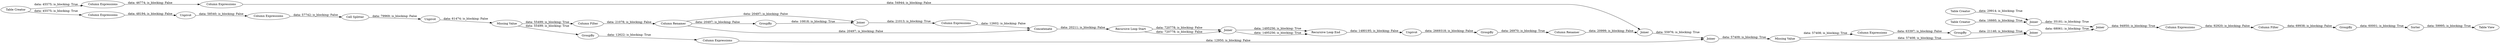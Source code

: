 digraph {
	"-4851532391684860392_5" [label="Recursive Loop End"]
	"-4851532391684860392_68" [label="Column Expressions"]
	"-4851532391684860392_70" [label=GroupBy]
	"-4851532391684860392_66" [label="Table Creator"]
	"-4851532391684860392_61" [label="Column Expressions"]
	"-4851532391684860392_69" [label="Column Expressions"]
	"-4851532391684860392_62" [label=Joiner]
	"-4851532391684860392_43" [label="Table View"]
	"-4851532391684860392_28" [label=Joiner]
	"-4851532391684860392_30" [label="Column Expressions"]
	"-4851532391684860392_37" [label=Joiner]
	"-4851532391684860392_4" [label=Unpivot]
	"-4851532391684860392_25" [label=Unpivot]
	"-4851532391684860392_10" [label="Column Renamer"]
	"-4851532391684860392_71" [label="Column Expressions"]
	"-4851532391684860392_63" [label="Missing Value"]
	"-4851532391684860392_2" [label="Recursive Loop Start"]
	"-4851532391684860392_44" [label=Sorter]
	"-4851532391684860392_27" [label="Column Renamer"]
	"-4851532391684860392_24" [label="Column Expressions"]
	"-4851532391684860392_38" [label=Joiner]
	"-4851532391684860392_56" [label="Column Expressions"]
	"-4851532391684860392_67" [label="Table Creator"]
	"-4851532391684860392_49" [label="Column Filter"]
	"-4851532391684860392_6" [label="Cell Splitter"]
	"-4851532391684860392_60" [label=GroupBy]
	"-4851532391684860392_7" [label="Missing Value"]
	"-4851532391684860392_26" [label=GroupBy]
	"-4851532391684860392_39" [label=GroupBy]
	"-4851532391684860392_64" [label="Table Creator"]
	"-4851532391684860392_11" [label=Joiner]
	"-4851532391684860392_31" [label=Concatenate]
	"-4851532391684860392_8" [label=Unpivot]
	"-4851532391684860392_51" [label="Column Expressions"]
	"-4851532391684860392_9" [label="Column Filter"]
	"-4851532391684860392_72" [label=Joiner]
	"-4851532391684860392_33" [label=Joiner]
	"-4851532391684860392_29" [label=GroupBy]
	"-4851532391684860392_72" -> "-4851532391684860392_38" [label="data: 68061; is_blocking: True"]
	"-4851532391684860392_37" -> "-4851532391684860392_38" [label="data: 35181; is_blocking: True"]
	"-4851532391684860392_33" -> "-4851532391684860392_30" [label="data: 21013; is_blocking: True"]
	"-4851532391684860392_64" -> "-4851532391684860392_68" [label="data: 45575; is_blocking: True"]
	"-4851532391684860392_39" -> "-4851532391684860392_44" [label="data: 60001; is_blocking: True"]
	"-4851532391684860392_4" -> "-4851532391684860392_24" [label="data: 58540; is_blocking: False"]
	"-4851532391684860392_60" -> "-4851532391684860392_61" [label="data: 12622; is_blocking: True"]
	"-4851532391684860392_5" -> "-4851532391684860392_25" [label="data: 1480195; is_blocking: False"]
	"-4851532391684860392_49" -> "-4851532391684860392_39" [label="data: 69938; is_blocking: False"]
	"-4851532391684860392_7" -> "-4851532391684860392_9" [label="data: 55499; is_blocking: True"]
	"-4851532391684860392_10" -> "-4851532391684860392_29" [label="data: 20497; is_blocking: False"]
	"-4851532391684860392_44" -> "-4851532391684860392_43" [label="data: 59995; is_blocking: True"]
	"-4851532391684860392_10" -> "-4851532391684860392_31" [label="data: 20497; is_blocking: False"]
	"-4851532391684860392_10" -> "-4851532391684860392_33" [label="data: 20497; is_blocking: False"]
	"-4851532391684860392_6" -> "-4851532391684860392_8" [label="data: 79969; is_blocking: False"]
	"-4851532391684860392_56" -> "-4851532391684860392_4" [label="data: 48194; is_blocking: False"]
	"-4851532391684860392_9" -> "-4851532391684860392_10" [label="data: 21078; is_blocking: False"]
	"-4851532391684860392_30" -> "-4851532391684860392_31" [label="data: 12602; is_blocking: False"]
	"-4851532391684860392_7" -> "-4851532391684860392_60" [label="data: 55499; is_blocking: True"]
	"-4851532391684860392_69" -> "-4851532391684860392_62" [label="data: 54944; is_blocking: False"]
	"-4851532391684860392_61" -> "-4851532391684860392_28" [label="data: 12950; is_blocking: False"]
	"-4851532391684860392_11" -> "-4851532391684860392_5" [label="data: 1495256; is_blocking: True"]
	"-4851532391684860392_11" -> "-4851532391684860392_5" [label="data: 1495256; is_blocking: True"]
	"-4851532391684860392_70" -> "-4851532391684860392_72" [label="data: 21146; is_blocking: True"]
	"-4851532391684860392_25" -> "-4851532391684860392_26" [label="data: 2669318; is_blocking: False"]
	"-4851532391684860392_28" -> "-4851532391684860392_63" [label="data: 57409; is_blocking: True"]
	"-4851532391684860392_63" -> "-4851532391684860392_71" [label="data: 57408; is_blocking: True"]
	"-4851532391684860392_26" -> "-4851532391684860392_27" [label="data: 26970; is_blocking: True"]
	"-4851532391684860392_24" -> "-4851532391684860392_6" [label="data: 57742; is_blocking: False"]
	"-4851532391684860392_67" -> "-4851532391684860392_37" [label="data: 16660; is_blocking: True"]
	"-4851532391684860392_51" -> "-4851532391684860392_49" [label="data: 92920; is_blocking: False"]
	"-4851532391684860392_68" -> "-4851532391684860392_69" [label="data: 46774; is_blocking: False"]
	"-4851532391684860392_27" -> "-4851532391684860392_62" [label="data: 20999; is_blocking: False"]
	"-4851532391684860392_62" -> "-4851532391684860392_28" [label="data: 55976; is_blocking: True"]
	"-4851532391684860392_71" -> "-4851532391684860392_70" [label="data: 63397; is_blocking: False"]
	"-4851532391684860392_31" -> "-4851532391684860392_2" [label="data: 20211; is_blocking: False"]
	"-4851532391684860392_63" -> "-4851532391684860392_72" [label="data: 57408; is_blocking: True"]
	"-4851532391684860392_29" -> "-4851532391684860392_33" [label="data: 10818; is_blocking: True"]
	"-4851532391684860392_8" -> "-4851532391684860392_7" [label="data: 61474; is_blocking: False"]
	"-4851532391684860392_38" -> "-4851532391684860392_51" [label="data: 94950; is_blocking: True"]
	"-4851532391684860392_2" -> "-4851532391684860392_11" [label="data: 720778; is_blocking: False"]
	"-4851532391684860392_64" -> "-4851532391684860392_56" [label="data: 45575; is_blocking: True"]
	"-4851532391684860392_2" -> "-4851532391684860392_11" [label="data: 720778; is_blocking: False"]
	"-4851532391684860392_66" -> "-4851532391684860392_37" [label="data: 29914; is_blocking: True"]
	rankdir=LR
}
